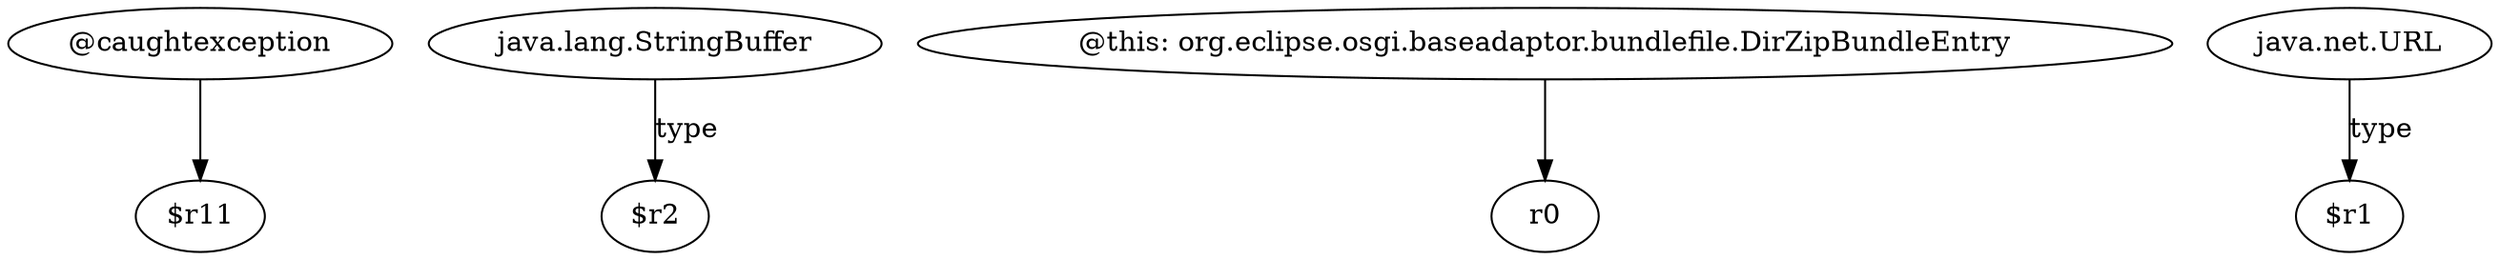 digraph g {
0[label="@caughtexception"]
1[label="$r11"]
0->1[label=""]
2[label="java.lang.StringBuffer"]
3[label="$r2"]
2->3[label="type"]
4[label="@this: org.eclipse.osgi.baseadaptor.bundlefile.DirZipBundleEntry"]
5[label="r0"]
4->5[label=""]
6[label="java.net.URL"]
7[label="$r1"]
6->7[label="type"]
}